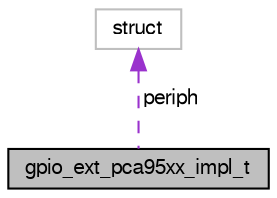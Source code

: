 digraph "gpio_ext_pca95xx_impl_t"
{
  edge [fontname="FreeSans",fontsize="10",labelfontname="FreeSans",labelfontsize="10"];
  node [fontname="FreeSans",fontsize="10",shape=record];
  Node1 [label="gpio_ext_pca95xx_impl_t",height=0.2,width=0.4,color="black", fillcolor="grey75", style="filled", fontcolor="black"];
  Node2 -> Node1 [dir="back",color="darkorchid3",fontsize="10",style="dashed",label=" periph" ,fontname="FreeSans"];
  Node2 [label="struct",height=0.2,width=0.4,color="grey75", fillcolor="white", style="filled"];
}
